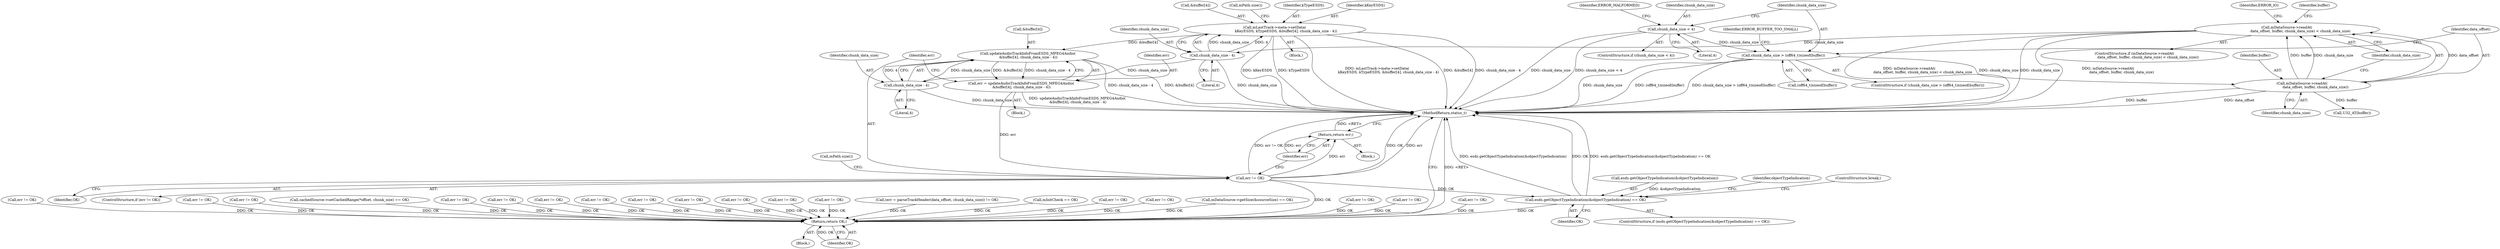 digraph "0_Android_8a3a2f6ea7defe1a81bb32b3c9f3537f84749b9d@API" {
"1002709" [label="(Call,updateAudioTrackInfoFromESDS_MPEG4Audio(\n &buffer[4], chunk_data_size - 4))"];
"1002679" [label="(Call,mLastTrack->meta->setData(\n                    kKeyESDS, kTypeESDS, &buffer[4], chunk_data_size - 4))"];
"1002686" [label="(Call,chunk_data_size - 4)"];
"1002656" [label="(Call,mDataSource->readAt(\n                        data_offset, buffer, chunk_data_size) < chunk_data_size)"];
"1002657" [label="(Call,mDataSource->readAt(\n                        data_offset, buffer, chunk_data_size))"];
"1002646" [label="(Call,chunk_data_size > (off64_t)sizeof(buffer))"];
"1002638" [label="(Call,chunk_data_size < 4)"];
"1002714" [label="(Call,chunk_data_size - 4)"];
"1002707" [label="(Call,err = updateAudioTrackInfoFromESDS_MPEG4Audio(\n &buffer[4], chunk_data_size - 4))"];
"1002718" [label="(Call,err != OK)"];
"1002722" [label="(Return,return err;)"];
"1002744" [label="(Call,esds.getObjectTypeIndication(&objectTypeIndication) == OK)"];
"1003921" [label="(Return,return OK;)"];
"1002639" [label="(Identifier,chunk_data_size)"];
"1002723" [label="(Identifier,err)"];
"1002657" [label="(Call,mDataSource->readAt(\n                        data_offset, buffer, chunk_data_size))"];
"1003452" [label="(Call,err != OK)"];
"1001681" [label="(Call,err != OK)"];
"1000682" [label="(Call,err != OK)"];
"1002682" [label="(Call,&buffer[4])"];
"1002647" [label="(Identifier,chunk_data_size)"];
"1002748" [label="(Identifier,OK)"];
"1002225" [label="(Call,err != OK)"];
"1000118" [label="(Block,)"];
"1002661" [label="(Identifier,chunk_data_size)"];
"1002667" [label="(Call,U32_AT(buffer))"];
"1002575" [label="(Call,err != OK)"];
"1002664" [label="(Identifier,ERROR_IO)"];
"1002017" [label="(Call,err != OK)"];
"1002658" [label="(Identifier,data_offset)"];
"1002709" [label="(Call,updateAudioTrackInfoFromESDS_MPEG4Audio(\n &buffer[4], chunk_data_size - 4))"];
"1002745" [label="(Call,esds.getObjectTypeIndication(&objectTypeIndication))"];
"1000522" [label="(Call,cachedSource->setCachedRange(*offset, chunk_size) == OK)"];
"1003750" [label="(Call,err != OK)"];
"1002727" [label="(Call,mPath.size())"];
"1002717" [label="(ControlStructure,if (err != OK))"];
"1002632" [label="(Block,)"];
"1002714" [label="(Call,chunk_data_size - 4)"];
"1002715" [label="(Identifier,chunk_data_size)"];
"1002513" [label="(Call,err != OK)"];
"1003921" [label="(Return,return OK;)"];
"1002646" [label="(Call,chunk_data_size > (off64_t)sizeof(buffer))"];
"1000637" [label="(Call,err != OK)"];
"1002716" [label="(Literal,4)"];
"1002659" [label="(Identifier,buffer)"];
"1002544" [label="(Call,err != OK)"];
"1003048" [label="(Call,err != OK)"];
"1002705" [label="(Block,)"];
"1002640" [label="(Literal,4)"];
"1002154" [label="(Call,err != OK)"];
"1002743" [label="(ControlStructure,if (esds.getObjectTypeIndication(&objectTypeIndication) == OK))"];
"1002270" [label="(Call,err != OK)"];
"1002660" [label="(Identifier,chunk_data_size)"];
"1002638" [label="(Call,chunk_data_size < 4)"];
"1002721" [label="(Block,)"];
"1002718" [label="(Call,err != OK)"];
"1002688" [label="(Literal,4)"];
"1002643" [label="(Identifier,ERROR_MALFORMED)"];
"1002720" [label="(Identifier,OK)"];
"1003923" [label="(MethodReturn,status_t)"];
"1002692" [label="(Call,mPath.size())"];
"1002708" [label="(Identifier,err)"];
"1002753" [label="(Identifier,objectTypeIndication)"];
"1002637" [label="(ControlStructure,if (chunk_data_size < 4))"];
"1002655" [label="(ControlStructure,if (mDataSource->readAt(\n                        data_offset, buffer, chunk_data_size) < chunk_data_size))"];
"1002648" [label="(Call,(off64_t)sizeof(buffer))"];
"1002762" [label="(ControlStructure,break;)"];
"1003083" [label="(Call,err != OK)"];
"1003910" [label="(Call,err != OK)"];
"1002681" [label="(Identifier,kTypeESDS)"];
"1002645" [label="(ControlStructure,if (chunk_data_size > (off64_t)sizeof(buffer)))"];
"1002744" [label="(Call,esds.getObjectTypeIndication(&objectTypeIndication) == OK)"];
"1002722" [label="(Return,return err;)"];
"1001174" [label="(Call,(err = parseTrackHeader(data_offset, chunk_data_size)) != OK)"];
"1000470" [label="(Call,mInitCheck == OK)"];
"1002687" [label="(Identifier,chunk_data_size)"];
"1002194" [label="(Call,err != OK)"];
"1002710" [label="(Call,&buffer[4])"];
"1003922" [label="(Identifier,OK)"];
"1003730" [label="(Call,err != OK)"];
"1002654" [label="(Identifier,ERROR_BUFFER_TOO_SMALL)"];
"1002668" [label="(Identifier,buffer)"];
"1002719" [label="(Identifier,err)"];
"1002707" [label="(Call,err = updateAudioTrackInfoFromESDS_MPEG4Audio(\n &buffer[4], chunk_data_size - 4))"];
"1002686" [label="(Call,chunk_data_size - 4)"];
"1000224" [label="(Call,mDataSource->getSize(&sourceSize) == OK)"];
"1002656" [label="(Call,mDataSource->readAt(\n                        data_offset, buffer, chunk_data_size) < chunk_data_size)"];
"1002679" [label="(Call,mLastTrack->meta->setData(\n                    kKeyESDS, kTypeESDS, &buffer[4], chunk_data_size - 4))"];
"1002680" [label="(Identifier,kKeyESDS)"];
"1002709" -> "1002707"  [label="AST: "];
"1002709" -> "1002714"  [label="CFG: "];
"1002710" -> "1002709"  [label="AST: "];
"1002714" -> "1002709"  [label="AST: "];
"1002707" -> "1002709"  [label="CFG: "];
"1002709" -> "1003923"  [label="DDG: &buffer[4]"];
"1002709" -> "1003923"  [label="DDG: chunk_data_size - 4"];
"1002709" -> "1002707"  [label="DDG: &buffer[4]"];
"1002709" -> "1002707"  [label="DDG: chunk_data_size - 4"];
"1002679" -> "1002709"  [label="DDG: &buffer[4]"];
"1002714" -> "1002709"  [label="DDG: chunk_data_size"];
"1002714" -> "1002709"  [label="DDG: 4"];
"1002679" -> "1002632"  [label="AST: "];
"1002679" -> "1002686"  [label="CFG: "];
"1002680" -> "1002679"  [label="AST: "];
"1002681" -> "1002679"  [label="AST: "];
"1002682" -> "1002679"  [label="AST: "];
"1002686" -> "1002679"  [label="AST: "];
"1002692" -> "1002679"  [label="CFG: "];
"1002679" -> "1003923"  [label="DDG: chunk_data_size - 4"];
"1002679" -> "1003923"  [label="DDG: kKeyESDS"];
"1002679" -> "1003923"  [label="DDG: kTypeESDS"];
"1002679" -> "1003923"  [label="DDG: mLastTrack->meta->setData(\n                    kKeyESDS, kTypeESDS, &buffer[4], chunk_data_size - 4)"];
"1002679" -> "1003923"  [label="DDG: &buffer[4]"];
"1002686" -> "1002679"  [label="DDG: chunk_data_size"];
"1002686" -> "1002679"  [label="DDG: 4"];
"1002686" -> "1002688"  [label="CFG: "];
"1002687" -> "1002686"  [label="AST: "];
"1002688" -> "1002686"  [label="AST: "];
"1002686" -> "1003923"  [label="DDG: chunk_data_size"];
"1002656" -> "1002686"  [label="DDG: chunk_data_size"];
"1002686" -> "1002714"  [label="DDG: chunk_data_size"];
"1002656" -> "1002655"  [label="AST: "];
"1002656" -> "1002661"  [label="CFG: "];
"1002657" -> "1002656"  [label="AST: "];
"1002661" -> "1002656"  [label="AST: "];
"1002664" -> "1002656"  [label="CFG: "];
"1002668" -> "1002656"  [label="CFG: "];
"1002656" -> "1003923"  [label="DDG: mDataSource->readAt(\n                        data_offset, buffer, chunk_data_size) < chunk_data_size"];
"1002656" -> "1003923"  [label="DDG: chunk_data_size"];
"1002656" -> "1003923"  [label="DDG: mDataSource->readAt(\n                        data_offset, buffer, chunk_data_size)"];
"1002657" -> "1002656"  [label="DDG: data_offset"];
"1002657" -> "1002656"  [label="DDG: buffer"];
"1002657" -> "1002656"  [label="DDG: chunk_data_size"];
"1002657" -> "1002660"  [label="CFG: "];
"1002658" -> "1002657"  [label="AST: "];
"1002659" -> "1002657"  [label="AST: "];
"1002660" -> "1002657"  [label="AST: "];
"1002661" -> "1002657"  [label="CFG: "];
"1002657" -> "1003923"  [label="DDG: data_offset"];
"1002657" -> "1003923"  [label="DDG: buffer"];
"1002646" -> "1002657"  [label="DDG: chunk_data_size"];
"1002657" -> "1002667"  [label="DDG: buffer"];
"1002646" -> "1002645"  [label="AST: "];
"1002646" -> "1002648"  [label="CFG: "];
"1002647" -> "1002646"  [label="AST: "];
"1002648" -> "1002646"  [label="AST: "];
"1002654" -> "1002646"  [label="CFG: "];
"1002658" -> "1002646"  [label="CFG: "];
"1002646" -> "1003923"  [label="DDG: (off64_t)sizeof(buffer)"];
"1002646" -> "1003923"  [label="DDG: chunk_data_size > (off64_t)sizeof(buffer)"];
"1002646" -> "1003923"  [label="DDG: chunk_data_size"];
"1002638" -> "1002646"  [label="DDG: chunk_data_size"];
"1002638" -> "1002637"  [label="AST: "];
"1002638" -> "1002640"  [label="CFG: "];
"1002639" -> "1002638"  [label="AST: "];
"1002640" -> "1002638"  [label="AST: "];
"1002643" -> "1002638"  [label="CFG: "];
"1002647" -> "1002638"  [label="CFG: "];
"1002638" -> "1003923"  [label="DDG: chunk_data_size"];
"1002638" -> "1003923"  [label="DDG: chunk_data_size < 4"];
"1002714" -> "1002716"  [label="CFG: "];
"1002715" -> "1002714"  [label="AST: "];
"1002716" -> "1002714"  [label="AST: "];
"1002714" -> "1003923"  [label="DDG: chunk_data_size"];
"1002707" -> "1002705"  [label="AST: "];
"1002708" -> "1002707"  [label="AST: "];
"1002719" -> "1002707"  [label="CFG: "];
"1002707" -> "1003923"  [label="DDG: updateAudioTrackInfoFromESDS_MPEG4Audio(\n &buffer[4], chunk_data_size - 4)"];
"1002707" -> "1002718"  [label="DDG: err"];
"1002718" -> "1002717"  [label="AST: "];
"1002718" -> "1002720"  [label="CFG: "];
"1002719" -> "1002718"  [label="AST: "];
"1002720" -> "1002718"  [label="AST: "];
"1002723" -> "1002718"  [label="CFG: "];
"1002727" -> "1002718"  [label="CFG: "];
"1002718" -> "1003923"  [label="DDG: OK"];
"1002718" -> "1003923"  [label="DDG: err"];
"1002718" -> "1003923"  [label="DDG: err != OK"];
"1002718" -> "1002722"  [label="DDG: err"];
"1002718" -> "1002744"  [label="DDG: OK"];
"1002718" -> "1003921"  [label="DDG: OK"];
"1002722" -> "1002721"  [label="AST: "];
"1002722" -> "1002723"  [label="CFG: "];
"1002723" -> "1002722"  [label="AST: "];
"1003923" -> "1002722"  [label="CFG: "];
"1002722" -> "1003923"  [label="DDG: <RET>"];
"1002723" -> "1002722"  [label="DDG: err"];
"1002744" -> "1002743"  [label="AST: "];
"1002744" -> "1002748"  [label="CFG: "];
"1002745" -> "1002744"  [label="AST: "];
"1002748" -> "1002744"  [label="AST: "];
"1002753" -> "1002744"  [label="CFG: "];
"1002762" -> "1002744"  [label="CFG: "];
"1002744" -> "1003923"  [label="DDG: esds.getObjectTypeIndication(&objectTypeIndication) == OK"];
"1002744" -> "1003923"  [label="DDG: esds.getObjectTypeIndication(&objectTypeIndication)"];
"1002744" -> "1003923"  [label="DDG: OK"];
"1002745" -> "1002744"  [label="DDG: &objectTypeIndication"];
"1002744" -> "1003921"  [label="DDG: OK"];
"1003921" -> "1000118"  [label="AST: "];
"1003921" -> "1003922"  [label="CFG: "];
"1003922" -> "1003921"  [label="AST: "];
"1003923" -> "1003921"  [label="CFG: "];
"1003921" -> "1003923"  [label="DDG: <RET>"];
"1003922" -> "1003921"  [label="DDG: OK"];
"1000682" -> "1003921"  [label="DDG: OK"];
"1000637" -> "1003921"  [label="DDG: OK"];
"1002270" -> "1003921"  [label="DDG: OK"];
"1000470" -> "1003921"  [label="DDG: OK"];
"1002513" -> "1003921"  [label="DDG: OK"];
"1002575" -> "1003921"  [label="DDG: OK"];
"1003750" -> "1003921"  [label="DDG: OK"];
"1002017" -> "1003921"  [label="DDG: OK"];
"1003083" -> "1003921"  [label="DDG: OK"];
"1002194" -> "1003921"  [label="DDG: OK"];
"1003048" -> "1003921"  [label="DDG: OK"];
"1002225" -> "1003921"  [label="DDG: OK"];
"1000224" -> "1003921"  [label="DDG: OK"];
"1002544" -> "1003921"  [label="DDG: OK"];
"1001681" -> "1003921"  [label="DDG: OK"];
"1002154" -> "1003921"  [label="DDG: OK"];
"1001174" -> "1003921"  [label="DDG: OK"];
"1003730" -> "1003921"  [label="DDG: OK"];
"1003452" -> "1003921"  [label="DDG: OK"];
"1003910" -> "1003921"  [label="DDG: OK"];
"1000522" -> "1003921"  [label="DDG: OK"];
}
